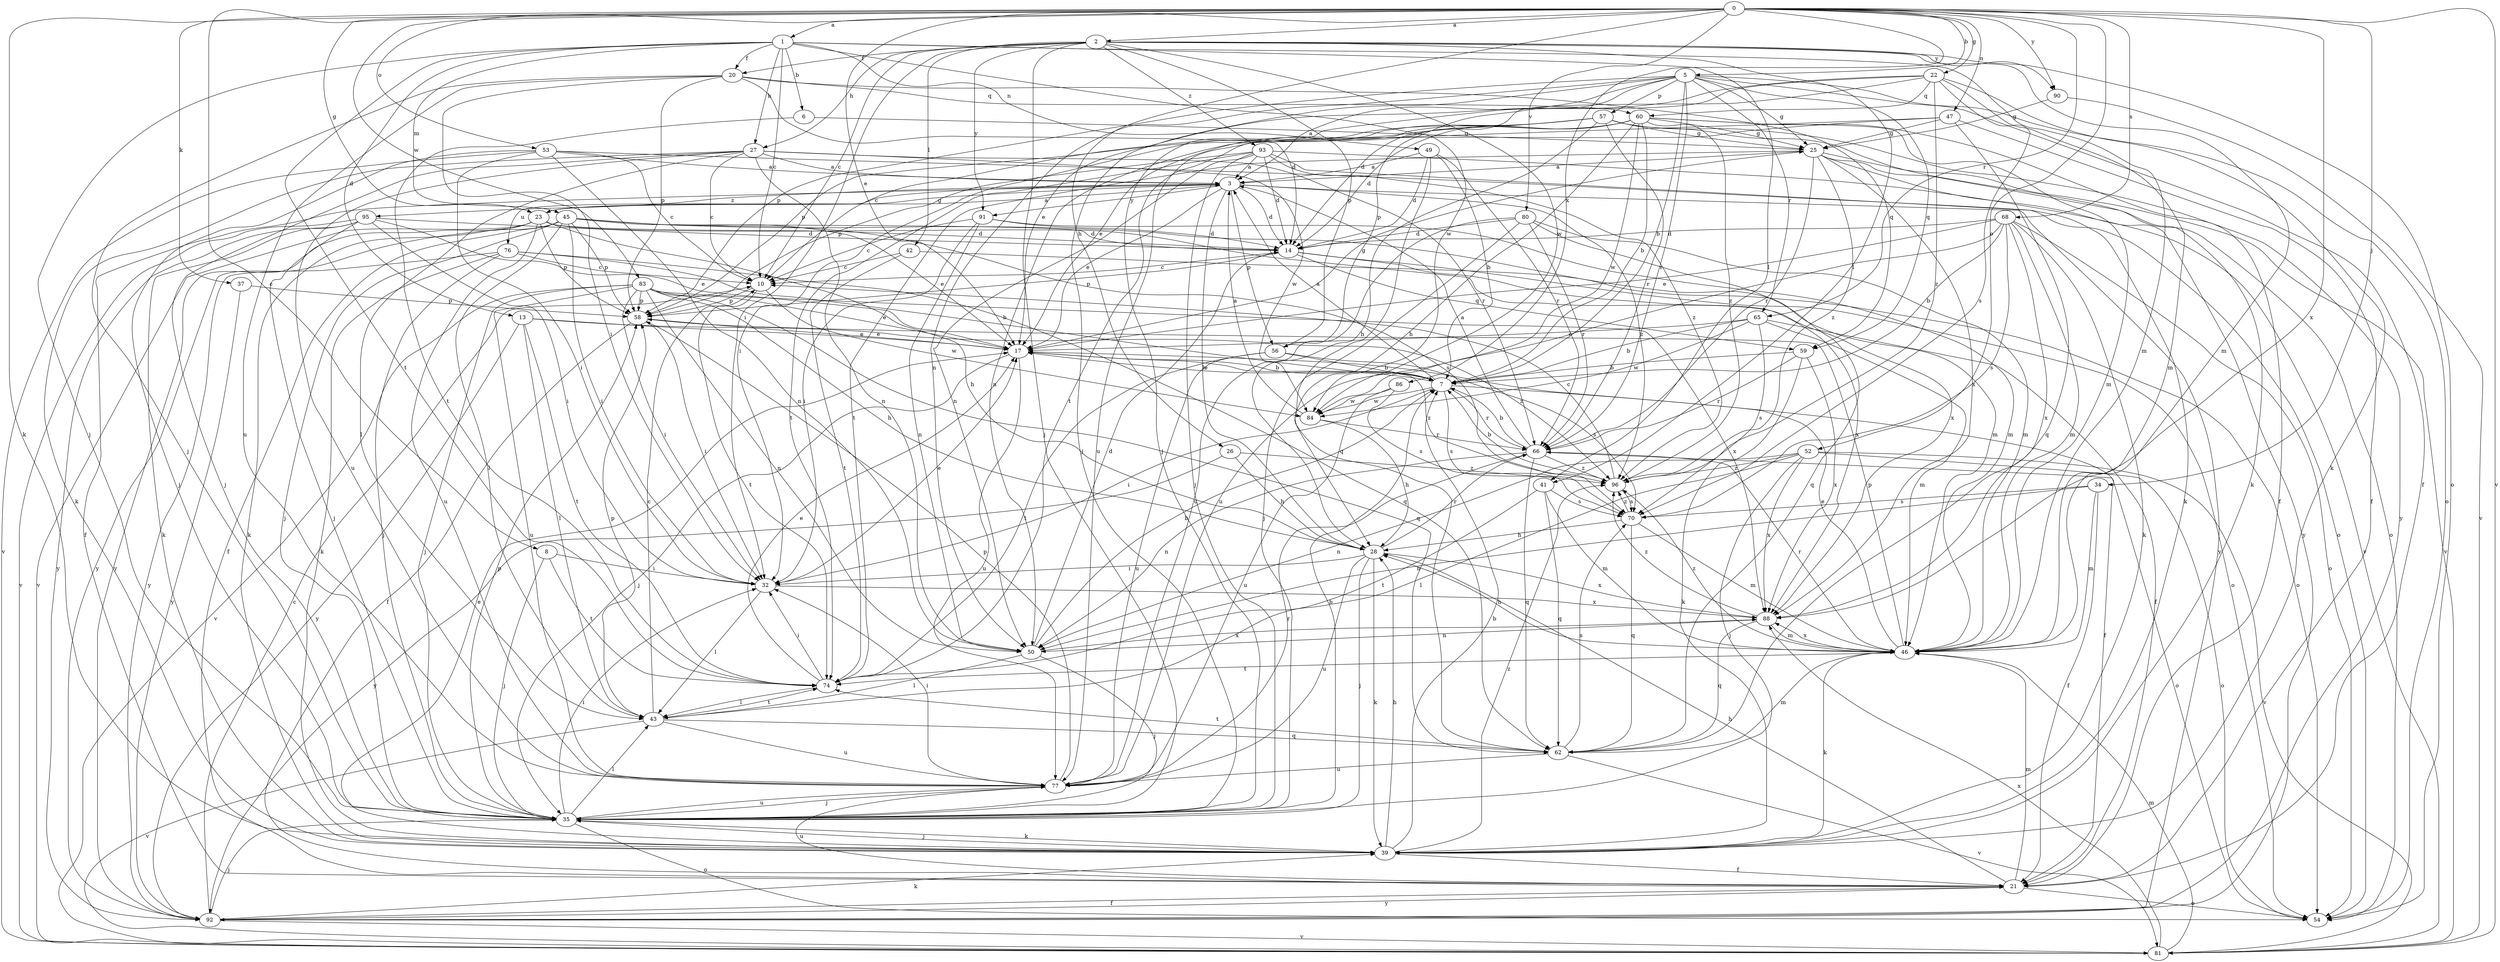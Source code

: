 strict digraph  {
0;
1;
2;
3;
5;
6;
7;
8;
10;
13;
14;
17;
20;
21;
22;
23;
25;
26;
27;
28;
32;
34;
35;
37;
39;
41;
42;
43;
45;
46;
47;
49;
50;
52;
53;
54;
56;
57;
58;
59;
60;
62;
65;
66;
68;
70;
74;
76;
77;
80;
81;
83;
84;
86;
88;
90;
91;
92;
93;
95;
96;
0 -> 1  [label=a];
0 -> 2  [label=a];
0 -> 5  [label=b];
0 -> 8  [label=c];
0 -> 17  [label=e];
0 -> 22  [label=g];
0 -> 23  [label=g];
0 -> 26  [label=h];
0 -> 34  [label=j];
0 -> 37  [label=k];
0 -> 39  [label=k];
0 -> 47  [label=n];
0 -> 52  [label=o];
0 -> 53  [label=o];
0 -> 65  [label=r];
0 -> 68  [label=s];
0 -> 80  [label=v];
0 -> 81  [label=v];
0 -> 83  [label=w];
0 -> 86  [label=x];
0 -> 88  [label=x];
0 -> 90  [label=y];
1 -> 6  [label=b];
1 -> 10  [label=c];
1 -> 13  [label=d];
1 -> 20  [label=f];
1 -> 27  [label=h];
1 -> 35  [label=j];
1 -> 41  [label=l];
1 -> 45  [label=m];
1 -> 46  [label=m];
1 -> 49  [label=n];
1 -> 74  [label=t];
1 -> 84  [label=w];
2 -> 10  [label=c];
2 -> 20  [label=f];
2 -> 27  [label=h];
2 -> 32  [label=i];
2 -> 35  [label=j];
2 -> 41  [label=l];
2 -> 42  [label=l];
2 -> 46  [label=m];
2 -> 54  [label=o];
2 -> 56  [label=p];
2 -> 84  [label=w];
2 -> 90  [label=y];
2 -> 91  [label=y];
2 -> 93  [label=z];
3 -> 14  [label=d];
3 -> 17  [label=e];
3 -> 21  [label=f];
3 -> 23  [label=g];
3 -> 28  [label=h];
3 -> 56  [label=p];
3 -> 76  [label=u];
3 -> 91  [label=y];
3 -> 92  [label=y];
3 -> 95  [label=z];
3 -> 96  [label=z];
5 -> 3  [label=a];
5 -> 7  [label=b];
5 -> 21  [label=f];
5 -> 25  [label=g];
5 -> 35  [label=j];
5 -> 50  [label=n];
5 -> 54  [label=o];
5 -> 56  [label=p];
5 -> 57  [label=p];
5 -> 58  [label=p];
5 -> 59  [label=q];
5 -> 65  [label=r];
5 -> 66  [label=r];
6 -> 25  [label=g];
6 -> 74  [label=t];
7 -> 3  [label=a];
7 -> 17  [label=e];
7 -> 21  [label=f];
7 -> 32  [label=i];
7 -> 66  [label=r];
7 -> 70  [label=s];
7 -> 84  [label=w];
8 -> 32  [label=i];
8 -> 35  [label=j];
8 -> 74  [label=t];
10 -> 58  [label=p];
10 -> 74  [label=t];
10 -> 84  [label=w];
13 -> 17  [label=e];
13 -> 43  [label=l];
13 -> 74  [label=t];
13 -> 92  [label=y];
13 -> 96  [label=z];
14 -> 10  [label=c];
14 -> 54  [label=o];
14 -> 58  [label=p];
14 -> 59  [label=q];
14 -> 88  [label=x];
17 -> 7  [label=b];
17 -> 25  [label=g];
17 -> 35  [label=j];
17 -> 77  [label=u];
17 -> 96  [label=z];
20 -> 14  [label=d];
20 -> 32  [label=i];
20 -> 35  [label=j];
20 -> 58  [label=p];
20 -> 59  [label=q];
20 -> 60  [label=q];
20 -> 77  [label=u];
21 -> 28  [label=h];
21 -> 46  [label=m];
21 -> 54  [label=o];
21 -> 77  [label=u];
21 -> 92  [label=y];
22 -> 14  [label=d];
22 -> 17  [label=e];
22 -> 35  [label=j];
22 -> 39  [label=k];
22 -> 46  [label=m];
22 -> 60  [label=q];
22 -> 70  [label=s];
22 -> 96  [label=z];
23 -> 3  [label=a];
23 -> 14  [label=d];
23 -> 28  [label=h];
23 -> 39  [label=k];
23 -> 58  [label=p];
23 -> 77  [label=u];
23 -> 81  [label=v];
23 -> 88  [label=x];
23 -> 92  [label=y];
25 -> 3  [label=a];
25 -> 54  [label=o];
25 -> 66  [label=r];
25 -> 74  [label=t];
25 -> 81  [label=v];
25 -> 88  [label=x];
25 -> 92  [label=y];
25 -> 96  [label=z];
26 -> 28  [label=h];
26 -> 92  [label=y];
26 -> 96  [label=z];
27 -> 3  [label=a];
27 -> 10  [label=c];
27 -> 35  [label=j];
27 -> 39  [label=k];
27 -> 43  [label=l];
27 -> 50  [label=n];
27 -> 66  [label=r];
27 -> 77  [label=u];
27 -> 84  [label=w];
28 -> 32  [label=i];
28 -> 35  [label=j];
28 -> 39  [label=k];
28 -> 66  [label=r];
28 -> 77  [label=u];
28 -> 88  [label=x];
32 -> 17  [label=e];
32 -> 43  [label=l];
32 -> 88  [label=x];
34 -> 21  [label=f];
34 -> 46  [label=m];
34 -> 50  [label=n];
34 -> 70  [label=s];
35 -> 7  [label=b];
35 -> 32  [label=i];
35 -> 39  [label=k];
35 -> 43  [label=l];
35 -> 54  [label=o];
35 -> 58  [label=p];
35 -> 77  [label=u];
37 -> 58  [label=p];
37 -> 92  [label=y];
39 -> 7  [label=b];
39 -> 17  [label=e];
39 -> 21  [label=f];
39 -> 28  [label=h];
39 -> 35  [label=j];
39 -> 96  [label=z];
41 -> 46  [label=m];
41 -> 62  [label=q];
41 -> 70  [label=s];
41 -> 74  [label=t];
42 -> 10  [label=c];
42 -> 54  [label=o];
42 -> 74  [label=t];
43 -> 10  [label=c];
43 -> 58  [label=p];
43 -> 62  [label=q];
43 -> 74  [label=t];
43 -> 77  [label=u];
43 -> 81  [label=v];
45 -> 14  [label=d];
45 -> 17  [label=e];
45 -> 21  [label=f];
45 -> 32  [label=i];
45 -> 35  [label=j];
45 -> 43  [label=l];
45 -> 46  [label=m];
45 -> 58  [label=p];
45 -> 70  [label=s];
45 -> 92  [label=y];
46 -> 17  [label=e];
46 -> 28  [label=h];
46 -> 39  [label=k];
46 -> 58  [label=p];
46 -> 66  [label=r];
46 -> 74  [label=t];
46 -> 88  [label=x];
46 -> 96  [label=z];
47 -> 21  [label=f];
47 -> 25  [label=g];
47 -> 50  [label=n];
47 -> 62  [label=q];
47 -> 74  [label=t];
49 -> 3  [label=a];
49 -> 7  [label=b];
49 -> 14  [label=d];
49 -> 62  [label=q];
49 -> 66  [label=r];
50 -> 7  [label=b];
50 -> 14  [label=d];
50 -> 35  [label=j];
50 -> 43  [label=l];
50 -> 88  [label=x];
52 -> 35  [label=j];
52 -> 43  [label=l];
52 -> 50  [label=n];
52 -> 54  [label=o];
52 -> 81  [label=v];
52 -> 88  [label=x];
52 -> 96  [label=z];
53 -> 3  [label=a];
53 -> 10  [label=c];
53 -> 32  [label=i];
53 -> 35  [label=j];
53 -> 50  [label=n];
53 -> 54  [label=o];
53 -> 81  [label=v];
56 -> 7  [label=b];
56 -> 70  [label=s];
56 -> 74  [label=t];
56 -> 77  [label=u];
57 -> 10  [label=c];
57 -> 25  [label=g];
57 -> 28  [label=h];
57 -> 32  [label=i];
57 -> 39  [label=k];
57 -> 66  [label=r];
57 -> 77  [label=u];
57 -> 92  [label=y];
58 -> 17  [label=e];
58 -> 21  [label=f];
58 -> 32  [label=i];
59 -> 7  [label=b];
59 -> 39  [label=k];
59 -> 66  [label=r];
59 -> 88  [label=x];
60 -> 7  [label=b];
60 -> 14  [label=d];
60 -> 17  [label=e];
60 -> 21  [label=f];
60 -> 25  [label=g];
60 -> 28  [label=h];
60 -> 46  [label=m];
60 -> 58  [label=p];
60 -> 84  [label=w];
60 -> 96  [label=z];
62 -> 46  [label=m];
62 -> 70  [label=s];
62 -> 74  [label=t];
62 -> 77  [label=u];
62 -> 81  [label=v];
65 -> 7  [label=b];
65 -> 17  [label=e];
65 -> 21  [label=f];
65 -> 46  [label=m];
65 -> 70  [label=s];
65 -> 84  [label=w];
66 -> 3  [label=a];
66 -> 7  [label=b];
66 -> 50  [label=n];
66 -> 54  [label=o];
66 -> 62  [label=q];
66 -> 96  [label=z];
68 -> 7  [label=b];
68 -> 14  [label=d];
68 -> 17  [label=e];
68 -> 39  [label=k];
68 -> 46  [label=m];
68 -> 54  [label=o];
68 -> 70  [label=s];
68 -> 77  [label=u];
68 -> 88  [label=x];
70 -> 28  [label=h];
70 -> 46  [label=m];
70 -> 62  [label=q];
70 -> 96  [label=z];
74 -> 17  [label=e];
74 -> 32  [label=i];
74 -> 43  [label=l];
76 -> 7  [label=b];
76 -> 10  [label=c];
76 -> 35  [label=j];
76 -> 39  [label=k];
76 -> 62  [label=q];
76 -> 92  [label=y];
77 -> 32  [label=i];
77 -> 35  [label=j];
77 -> 58  [label=p];
77 -> 66  [label=r];
80 -> 14  [label=d];
80 -> 35  [label=j];
80 -> 46  [label=m];
80 -> 62  [label=q];
80 -> 66  [label=r];
80 -> 77  [label=u];
81 -> 46  [label=m];
81 -> 88  [label=x];
83 -> 17  [label=e];
83 -> 28  [label=h];
83 -> 32  [label=i];
83 -> 35  [label=j];
83 -> 50  [label=n];
83 -> 58  [label=p];
83 -> 62  [label=q];
83 -> 77  [label=u];
83 -> 81  [label=v];
83 -> 88  [label=x];
84 -> 3  [label=a];
84 -> 28  [label=h];
84 -> 66  [label=r];
86 -> 70  [label=s];
86 -> 77  [label=u];
86 -> 84  [label=w];
88 -> 46  [label=m];
88 -> 50  [label=n];
88 -> 62  [label=q];
88 -> 96  [label=z];
90 -> 25  [label=g];
90 -> 81  [label=v];
91 -> 10  [label=c];
91 -> 14  [label=d];
91 -> 32  [label=i];
91 -> 46  [label=m];
91 -> 50  [label=n];
92 -> 10  [label=c];
92 -> 21  [label=f];
92 -> 35  [label=j];
92 -> 39  [label=k];
92 -> 81  [label=v];
93 -> 3  [label=a];
93 -> 14  [label=d];
93 -> 35  [label=j];
93 -> 39  [label=k];
93 -> 50  [label=n];
93 -> 58  [label=p];
93 -> 74  [label=t];
93 -> 81  [label=v];
93 -> 96  [label=z];
95 -> 14  [label=d];
95 -> 17  [label=e];
95 -> 32  [label=i];
95 -> 35  [label=j];
95 -> 39  [label=k];
95 -> 81  [label=v];
95 -> 92  [label=y];
96 -> 7  [label=b];
96 -> 10  [label=c];
96 -> 70  [label=s];
}
